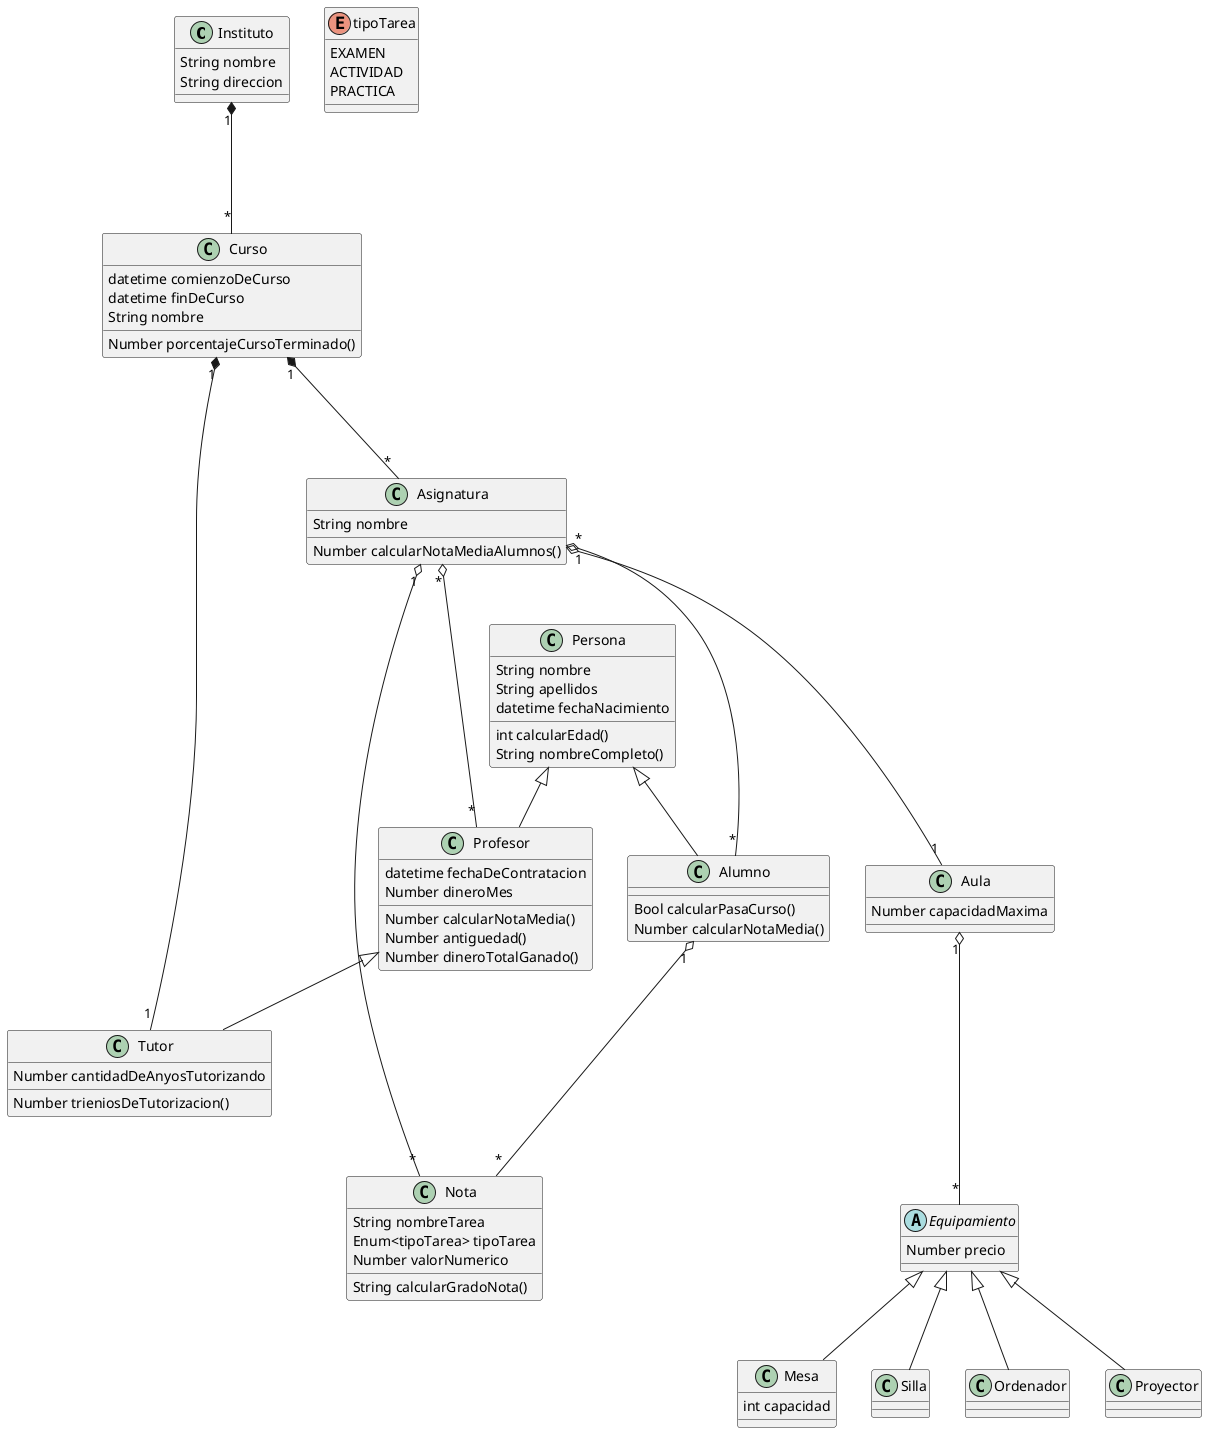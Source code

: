 @startuml DiagramaClases

Instituto "1" *--- "*" Curso
Curso "1" *--- "*" Asignatura
Curso  "1" *--- "1" Tutor
Asignatura "*" o--- "*" Profesor
Asignatura "*" o--- "*" Alumno
Asignatura "1" o--- "1" Aula
Aula "1" o--- "*" Equipamiento
Alumno "1" o--- "*" Nota
Asignatura "1" o--- "*" Nota

Persona <|-- Profesor
Persona <|-- Alumno
Profesor <|-- Tutor
Equipamiento <|-- Mesa
Equipamiento <|-- Silla
Equipamiento <|-- Ordenador
Equipamiento <|-- Proyector


class Persona {
    String nombre
    String apellidos
    datetime fechaNacimiento
    int calcularEdad()
    String nombreCompleto()
}
class Alumno {
    Bool calcularPasaCurso()
    Number calcularNotaMedia()
}
class Profesor {
    datetime fechaDeContratacion
    Number dineroMes
    Number calcularNotaMedia()
    Number antiguedad()
    Number dineroTotalGanado()
}
class Tutor {
    Number cantidadDeAnyosTutorizando
    Number trieniosDeTutorizacion()
}
class Instituto {
    String nombre
    String direccion
}
class Asignatura {
    String nombre
    Number calcularNotaMediaAlumnos()
}
class Curso {
    datetime comienzoDeCurso
    datetime finDeCurso
    String nombre
    Number porcentajeCursoTerminado()
}
class Aula {
    Number capacidadMaxima
    
}
class Nota {
    String nombreTarea
    Enum<tipoTarea> tipoTarea
    Number valorNumerico
    String calcularGradoNota()
}
enum tipoTarea {
  EXAMEN
  ACTIVIDAD
  PRACTICA
}
abstract Equipamiento {
    Number precio
}
class Mesa{
    int capacidad
}
class Silla{

}
@enduml